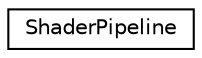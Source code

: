 digraph "Graphical Class Hierarchy"
{
 // LATEX_PDF_SIZE
  edge [fontname="Helvetica",fontsize="10",labelfontname="Helvetica",labelfontsize="10"];
  node [fontname="Helvetica",fontsize="10",shape=record];
  rankdir="LR";
  Node0 [label="ShaderPipeline",height=0.2,width=0.4,color="black", fillcolor="white", style="filled",URL="$struct_shader_pipeline.html",tooltip=" "];
}
